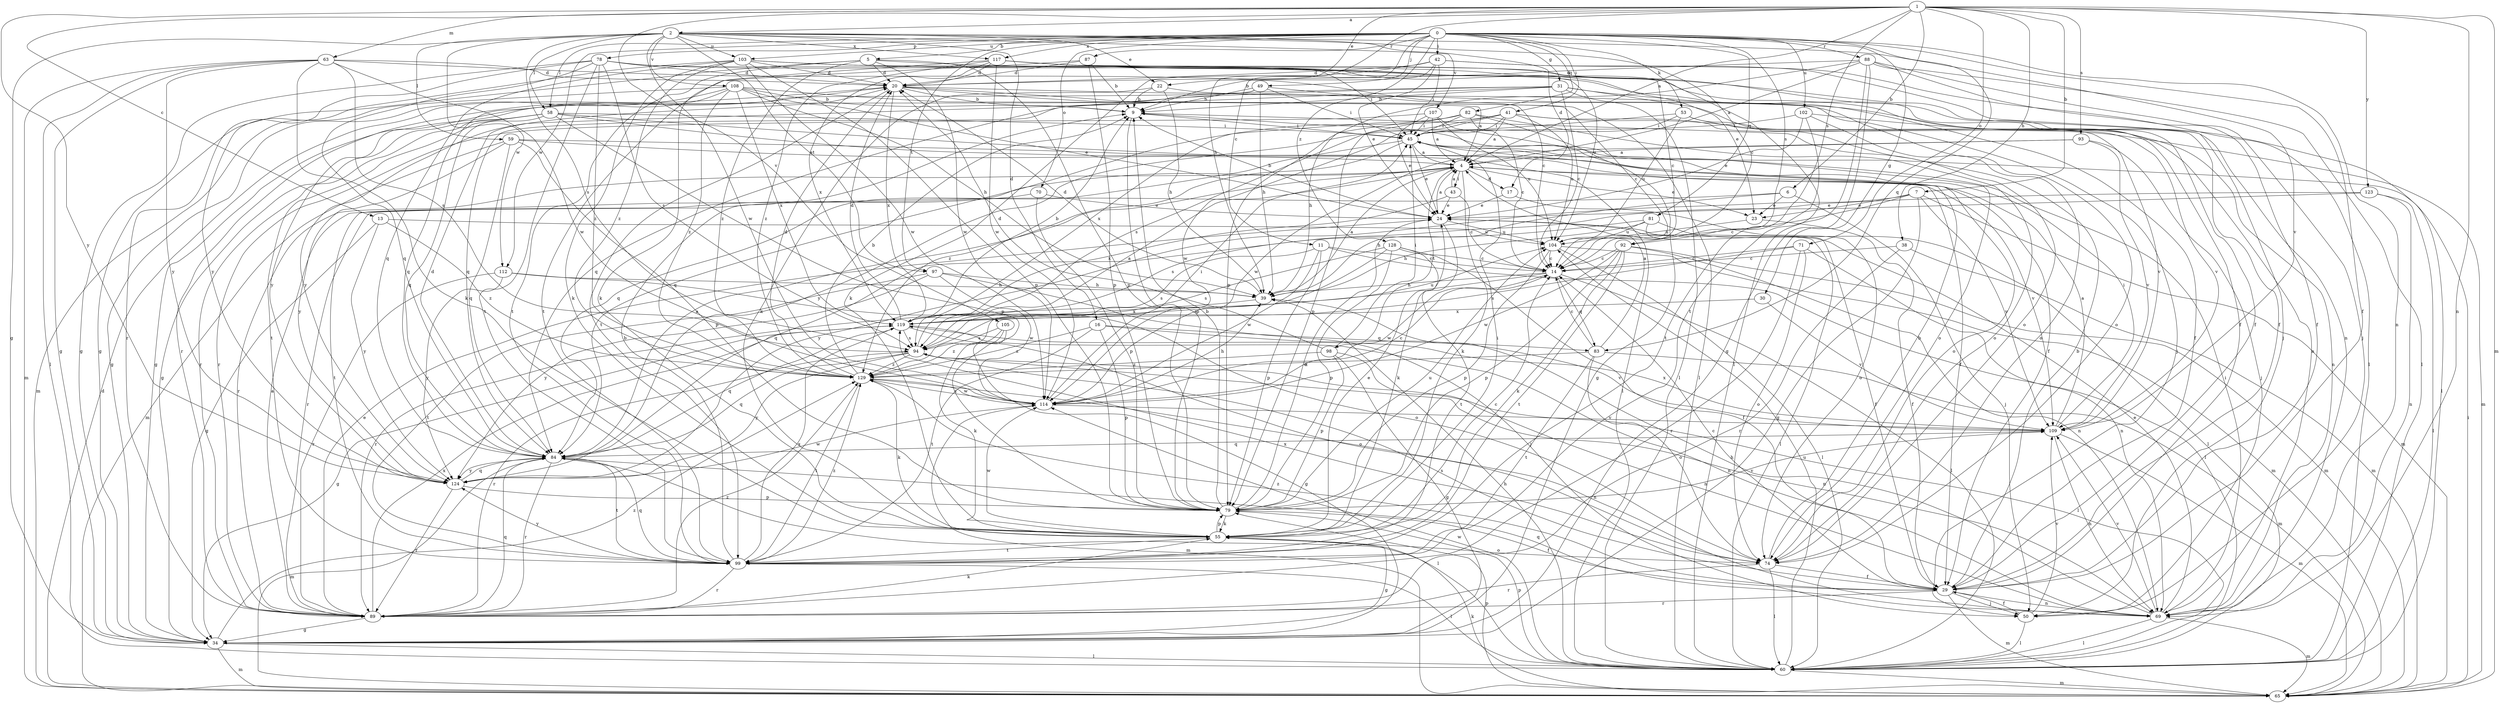 strict digraph  {
0;
1;
2;
4;
5;
6;
7;
9;
11;
13;
14;
16;
17;
20;
22;
23;
24;
29;
30;
31;
34;
38;
39;
41;
42;
43;
45;
49;
50;
53;
55;
58;
59;
60;
63;
65;
69;
70;
71;
74;
78;
79;
81;
82;
83;
84;
87;
88;
89;
92;
93;
94;
97;
98;
99;
102;
103;
104;
105;
107;
108;
109;
112;
114;
117;
119;
123;
124;
128;
129;
0 -> 5  [label=b];
0 -> 11  [label=c];
0 -> 29  [label=f];
0 -> 30  [label=g];
0 -> 31  [label=g];
0 -> 41  [label=i];
0 -> 42  [label=i];
0 -> 49  [label=j];
0 -> 53  [label=k];
0 -> 58  [label=l];
0 -> 69  [label=n];
0 -> 70  [label=o];
0 -> 78  [label=p];
0 -> 81  [label=q];
0 -> 82  [label=q];
0 -> 83  [label=q];
0 -> 87  [label=r];
0 -> 88  [label=r];
0 -> 92  [label=s];
0 -> 97  [label=t];
0 -> 102  [label=u];
0 -> 103  [label=u];
0 -> 112  [label=w];
0 -> 117  [label=x];
0 -> 128  [label=z];
1 -> 2  [label=a];
1 -> 4  [label=a];
1 -> 6  [label=b];
1 -> 7  [label=b];
1 -> 13  [label=c];
1 -> 22  [label=e];
1 -> 38  [label=h];
1 -> 39  [label=h];
1 -> 63  [label=m];
1 -> 65  [label=m];
1 -> 69  [label=n];
1 -> 71  [label=o];
1 -> 92  [label=s];
1 -> 93  [label=s];
1 -> 105  [label=v];
1 -> 123  [label=y];
1 -> 124  [label=y];
2 -> 14  [label=c];
2 -> 16  [label=d];
2 -> 17  [label=d];
2 -> 22  [label=e];
2 -> 34  [label=g];
2 -> 58  [label=l];
2 -> 59  [label=l];
2 -> 94  [label=s];
2 -> 97  [label=t];
2 -> 103  [label=u];
2 -> 107  [label=v];
2 -> 108  [label=v];
2 -> 109  [label=v];
2 -> 112  [label=w];
2 -> 114  [label=w];
2 -> 117  [label=x];
4 -> 17  [label=d];
4 -> 23  [label=e];
4 -> 43  [label=i];
4 -> 55  [label=k];
4 -> 89  [label=r];
4 -> 98  [label=t];
4 -> 109  [label=v];
5 -> 20  [label=d];
5 -> 23  [label=e];
5 -> 34  [label=g];
5 -> 79  [label=p];
5 -> 99  [label=t];
5 -> 114  [label=w];
5 -> 129  [label=z];
6 -> 23  [label=e];
6 -> 39  [label=h];
6 -> 50  [label=j];
6 -> 89  [label=r];
7 -> 14  [label=c];
7 -> 23  [label=e];
7 -> 34  [label=g];
7 -> 65  [label=m];
7 -> 109  [label=v];
7 -> 124  [label=y];
9 -> 45  [label=i];
9 -> 79  [label=p];
11 -> 14  [label=c];
11 -> 60  [label=l];
11 -> 79  [label=p];
11 -> 94  [label=s];
11 -> 114  [label=w];
13 -> 34  [label=g];
13 -> 104  [label=u];
13 -> 124  [label=y];
13 -> 129  [label=z];
14 -> 39  [label=h];
14 -> 60  [label=l];
14 -> 83  [label=q];
14 -> 89  [label=r];
14 -> 114  [label=w];
16 -> 79  [label=p];
16 -> 83  [label=q];
16 -> 99  [label=t];
16 -> 109  [label=v];
16 -> 129  [label=z];
17 -> 24  [label=e];
17 -> 74  [label=o];
20 -> 9  [label=b];
20 -> 14  [label=c];
20 -> 50  [label=j];
20 -> 60  [label=l];
20 -> 99  [label=t];
20 -> 119  [label=x];
20 -> 124  [label=y];
22 -> 9  [label=b];
22 -> 39  [label=h];
22 -> 55  [label=k];
22 -> 69  [label=n];
23 -> 29  [label=f];
23 -> 104  [label=u];
24 -> 4  [label=a];
24 -> 9  [label=b];
24 -> 55  [label=k];
24 -> 60  [label=l];
24 -> 104  [label=u];
29 -> 9  [label=b];
29 -> 14  [label=c];
29 -> 50  [label=j];
29 -> 65  [label=m];
29 -> 69  [label=n];
29 -> 89  [label=r];
29 -> 94  [label=s];
29 -> 129  [label=z];
30 -> 109  [label=v];
30 -> 119  [label=x];
31 -> 9  [label=b];
31 -> 14  [label=c];
31 -> 29  [label=f];
31 -> 34  [label=g];
31 -> 60  [label=l];
31 -> 74  [label=o];
31 -> 84  [label=q];
31 -> 124  [label=y];
34 -> 60  [label=l];
34 -> 65  [label=m];
34 -> 129  [label=z];
38 -> 14  [label=c];
38 -> 65  [label=m];
38 -> 89  [label=r];
39 -> 4  [label=a];
39 -> 20  [label=d];
39 -> 119  [label=x];
41 -> 4  [label=a];
41 -> 45  [label=i];
41 -> 65  [label=m];
41 -> 84  [label=q];
41 -> 94  [label=s];
41 -> 104  [label=u];
41 -> 109  [label=v];
41 -> 114  [label=w];
42 -> 9  [label=b];
42 -> 20  [label=d];
42 -> 24  [label=e];
42 -> 45  [label=i];
42 -> 50  [label=j];
42 -> 55  [label=k];
42 -> 60  [label=l];
43 -> 4  [label=a];
43 -> 14  [label=c];
43 -> 24  [label=e];
43 -> 119  [label=x];
45 -> 4  [label=a];
45 -> 24  [label=e];
45 -> 74  [label=o];
45 -> 84  [label=q];
45 -> 129  [label=z];
49 -> 9  [label=b];
49 -> 39  [label=h];
49 -> 45  [label=i];
49 -> 74  [label=o];
49 -> 84  [label=q];
49 -> 89  [label=r];
50 -> 29  [label=f];
50 -> 60  [label=l];
50 -> 109  [label=v];
53 -> 45  [label=i];
53 -> 69  [label=n];
53 -> 104  [label=u];
53 -> 109  [label=v];
53 -> 124  [label=y];
55 -> 14  [label=c];
55 -> 24  [label=e];
55 -> 34  [label=g];
55 -> 45  [label=i];
55 -> 74  [label=o];
55 -> 79  [label=p];
55 -> 99  [label=t];
55 -> 114  [label=w];
58 -> 29  [label=f];
58 -> 34  [label=g];
58 -> 45  [label=i];
58 -> 60  [label=l];
58 -> 79  [label=p];
58 -> 84  [label=q];
58 -> 89  [label=r];
58 -> 99  [label=t];
59 -> 4  [label=a];
59 -> 29  [label=f];
59 -> 65  [label=m];
59 -> 79  [label=p];
59 -> 84  [label=q];
59 -> 124  [label=y];
60 -> 39  [label=h];
60 -> 65  [label=m];
60 -> 79  [label=p];
60 -> 104  [label=u];
60 -> 114  [label=w];
63 -> 14  [label=c];
63 -> 20  [label=d];
63 -> 34  [label=g];
63 -> 55  [label=k];
63 -> 60  [label=l];
63 -> 65  [label=m];
63 -> 94  [label=s];
63 -> 114  [label=w];
63 -> 124  [label=y];
65 -> 20  [label=d];
65 -> 45  [label=i];
65 -> 55  [label=k];
65 -> 79  [label=p];
69 -> 24  [label=e];
69 -> 39  [label=h];
69 -> 45  [label=i];
69 -> 60  [label=l];
69 -> 65  [label=m];
69 -> 84  [label=q];
69 -> 109  [label=v];
70 -> 24  [label=e];
70 -> 79  [label=p];
70 -> 99  [label=t];
71 -> 14  [label=c];
71 -> 69  [label=n];
71 -> 74  [label=o];
71 -> 89  [label=r];
71 -> 94  [label=s];
74 -> 9  [label=b];
74 -> 29  [label=f];
74 -> 60  [label=l];
74 -> 89  [label=r];
74 -> 119  [label=x];
78 -> 20  [label=d];
78 -> 29  [label=f];
78 -> 34  [label=g];
78 -> 84  [label=q];
78 -> 89  [label=r];
78 -> 94  [label=s];
78 -> 99  [label=t];
78 -> 104  [label=u];
78 -> 129  [label=z];
79 -> 9  [label=b];
79 -> 24  [label=e];
79 -> 29  [label=f];
79 -> 55  [label=k];
79 -> 104  [label=u];
79 -> 109  [label=v];
81 -> 29  [label=f];
81 -> 39  [label=h];
81 -> 60  [label=l];
81 -> 84  [label=q];
81 -> 104  [label=u];
82 -> 14  [label=c];
82 -> 34  [label=g];
82 -> 39  [label=h];
82 -> 45  [label=i];
82 -> 74  [label=o];
82 -> 79  [label=p];
82 -> 119  [label=x];
83 -> 4  [label=a];
83 -> 14  [label=c];
83 -> 65  [label=m];
83 -> 74  [label=o];
83 -> 99  [label=t];
83 -> 129  [label=z];
84 -> 4  [label=a];
84 -> 20  [label=d];
84 -> 60  [label=l];
84 -> 65  [label=m];
84 -> 89  [label=r];
84 -> 99  [label=t];
84 -> 124  [label=y];
87 -> 9  [label=b];
87 -> 20  [label=d];
87 -> 79  [label=p];
87 -> 99  [label=t];
88 -> 4  [label=a];
88 -> 20  [label=d];
88 -> 29  [label=f];
88 -> 34  [label=g];
88 -> 50  [label=j];
88 -> 60  [label=l];
88 -> 79  [label=p];
88 -> 99  [label=t];
89 -> 4  [label=a];
89 -> 24  [label=e];
89 -> 34  [label=g];
89 -> 55  [label=k];
89 -> 84  [label=q];
89 -> 119  [label=x];
89 -> 129  [label=z];
92 -> 14  [label=c];
92 -> 55  [label=k];
92 -> 65  [label=m];
92 -> 69  [label=n];
92 -> 79  [label=p];
92 -> 99  [label=t];
92 -> 114  [label=w];
93 -> 4  [label=a];
93 -> 50  [label=j];
93 -> 109  [label=v];
93 -> 114  [label=w];
94 -> 4  [label=a];
94 -> 60  [label=l];
94 -> 69  [label=n];
94 -> 84  [label=q];
94 -> 89  [label=r];
94 -> 124  [label=y];
94 -> 129  [label=z];
97 -> 39  [label=h];
97 -> 50  [label=j];
97 -> 99  [label=t];
97 -> 114  [label=w];
97 -> 124  [label=y];
98 -> 20  [label=d];
98 -> 34  [label=g];
98 -> 45  [label=i];
98 -> 69  [label=n];
98 -> 79  [label=p];
98 -> 129  [label=z];
99 -> 9  [label=b];
99 -> 60  [label=l];
99 -> 84  [label=q];
99 -> 89  [label=r];
99 -> 119  [label=x];
99 -> 124  [label=y];
99 -> 129  [label=z];
102 -> 24  [label=e];
102 -> 45  [label=i];
102 -> 60  [label=l];
102 -> 74  [label=o];
102 -> 99  [label=t];
103 -> 20  [label=d];
103 -> 29  [label=f];
103 -> 55  [label=k];
103 -> 69  [label=n];
103 -> 79  [label=p];
103 -> 84  [label=q];
103 -> 114  [label=w];
103 -> 124  [label=y];
103 -> 129  [label=z];
104 -> 14  [label=c];
104 -> 60  [label=l];
104 -> 65  [label=m];
104 -> 79  [label=p];
105 -> 34  [label=g];
105 -> 55  [label=k];
105 -> 94  [label=s];
105 -> 129  [label=z];
107 -> 4  [label=a];
107 -> 24  [label=e];
107 -> 45  [label=i];
107 -> 74  [label=o];
107 -> 89  [label=r];
107 -> 104  [label=u];
108 -> 4  [label=a];
108 -> 9  [label=b];
108 -> 24  [label=e];
108 -> 34  [label=g];
108 -> 39  [label=h];
108 -> 65  [label=m];
108 -> 84  [label=q];
108 -> 119  [label=x];
108 -> 129  [label=z];
109 -> 4  [label=a];
109 -> 45  [label=i];
109 -> 65  [label=m];
109 -> 69  [label=n];
109 -> 84  [label=q];
109 -> 119  [label=x];
112 -> 39  [label=h];
112 -> 74  [label=o];
112 -> 89  [label=r];
112 -> 124  [label=y];
114 -> 14  [label=c];
114 -> 39  [label=h];
114 -> 45  [label=i];
114 -> 65  [label=m];
114 -> 109  [label=v];
114 -> 129  [label=z];
117 -> 14  [label=c];
117 -> 20  [label=d];
117 -> 29  [label=f];
117 -> 45  [label=i];
117 -> 55  [label=k];
117 -> 60  [label=l];
117 -> 114  [label=w];
117 -> 119  [label=x];
117 -> 129  [label=z];
119 -> 9  [label=b];
119 -> 20  [label=d];
119 -> 34  [label=g];
119 -> 69  [label=n];
119 -> 74  [label=o];
119 -> 84  [label=q];
119 -> 94  [label=s];
119 -> 104  [label=u];
123 -> 24  [label=e];
123 -> 60  [label=l];
123 -> 69  [label=n];
123 -> 94  [label=s];
124 -> 79  [label=p];
124 -> 84  [label=q];
124 -> 89  [label=r];
124 -> 114  [label=w];
128 -> 14  [label=c];
128 -> 29  [label=f];
128 -> 79  [label=p];
128 -> 94  [label=s];
128 -> 99  [label=t];
128 -> 129  [label=z];
129 -> 9  [label=b];
129 -> 20  [label=d];
129 -> 55  [label=k];
129 -> 69  [label=n];
129 -> 99  [label=t];
129 -> 114  [label=w];
}
